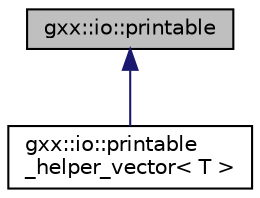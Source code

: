 digraph "gxx::io::printable"
{
  edge [fontname="Helvetica",fontsize="10",labelfontname="Helvetica",labelfontsize="10"];
  node [fontname="Helvetica",fontsize="10",shape=record];
  Node1 [label="gxx::io::printable",height=0.2,width=0.4,color="black", fillcolor="grey75", style="filled", fontcolor="black"];
  Node1 -> Node2 [dir="back",color="midnightblue",fontsize="10",style="solid",fontname="Helvetica"];
  Node2 [label="gxx::io::printable\l_helper_vector\< T \>",height=0.2,width=0.4,color="black", fillcolor="white", style="filled",URL="$classgxx_1_1io_1_1printable__helper__vector.html"];
}
